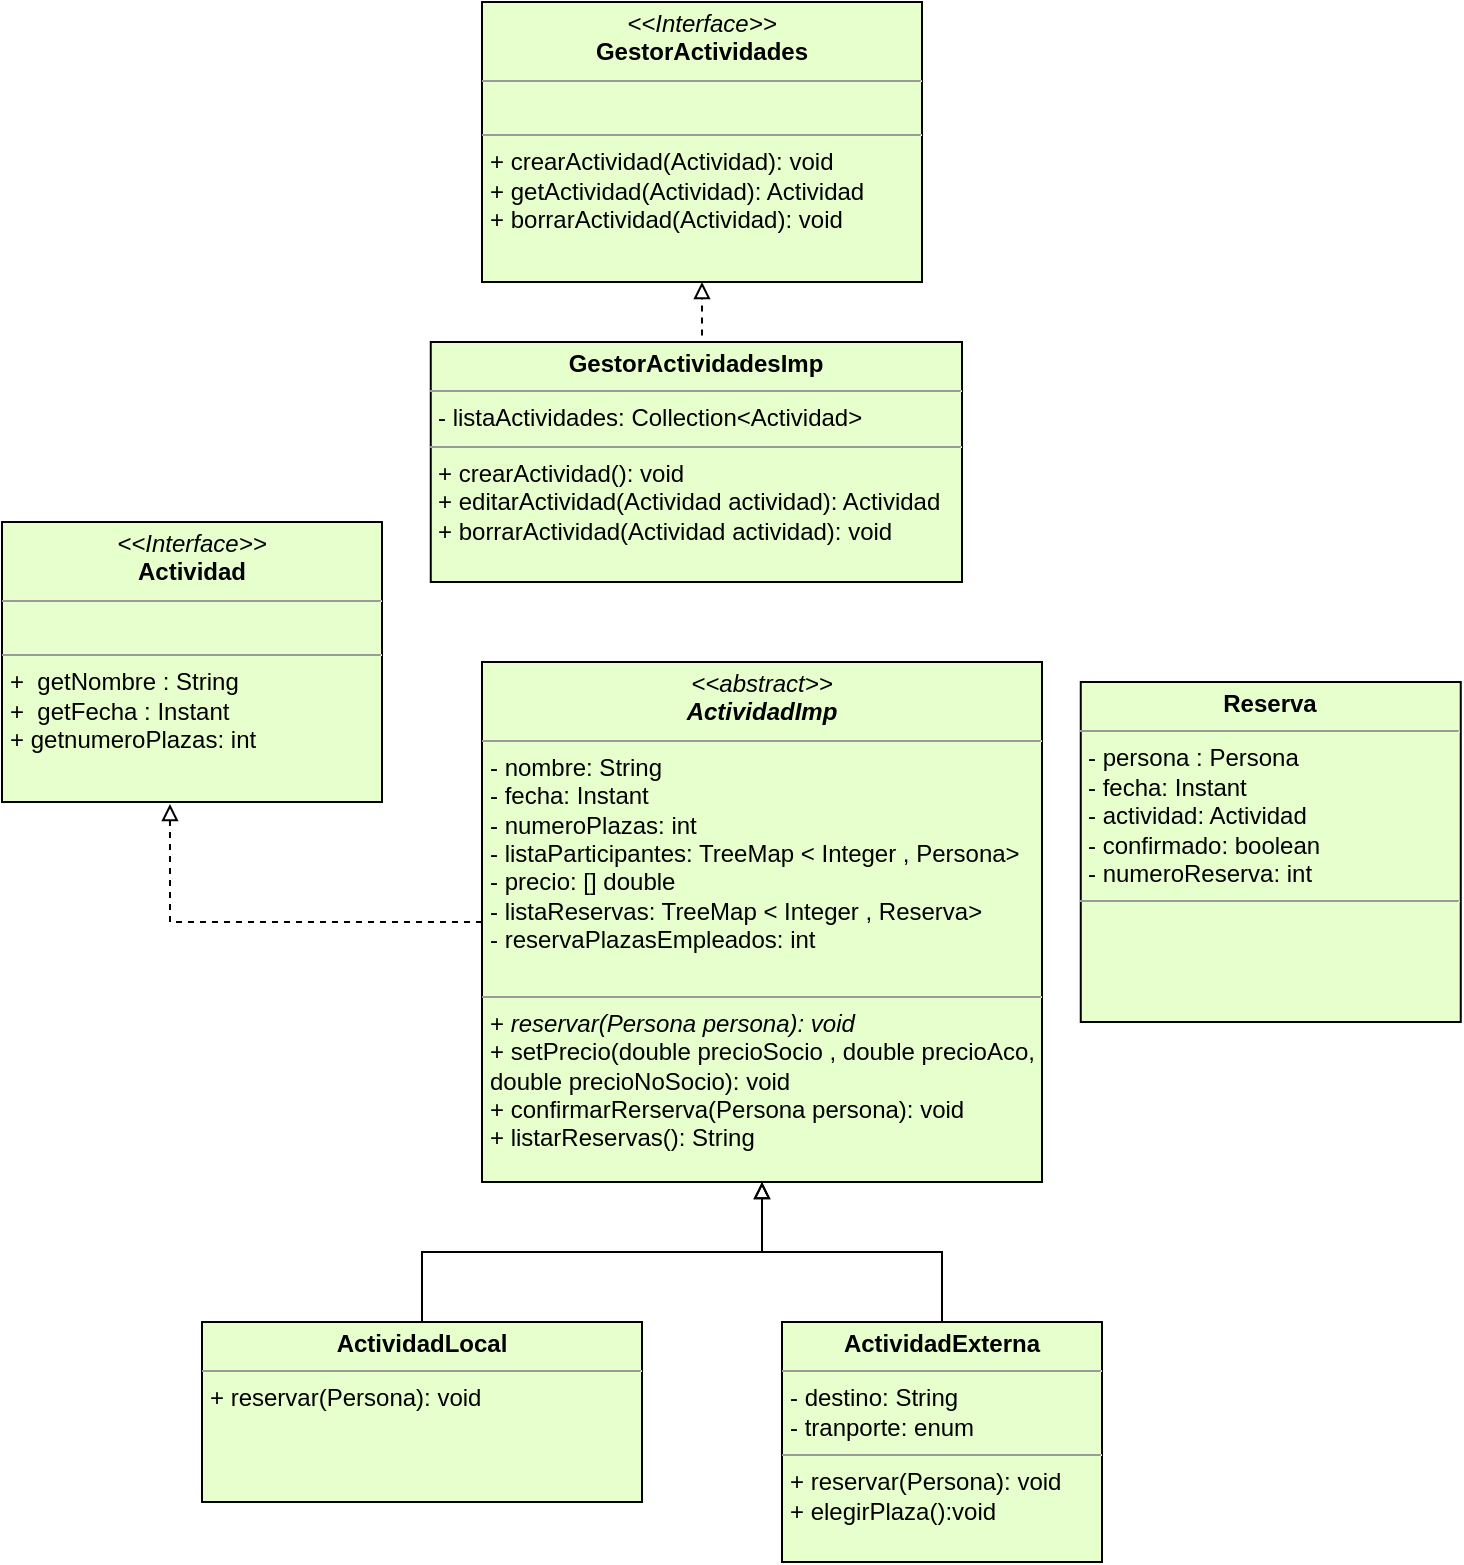 <mxfile version="12.5.3" type="device"><diagram id="C5RBs43oDa-KdzZeNtuy" name="Page-1"><mxGraphModel dx="721" dy="828" grid="1" gridSize="10" guides="1" tooltips="1" connect="1" arrows="1" fold="1" page="1" pageScale="1" pageWidth="827" pageHeight="1169" math="0" shadow="0"><root><mxCell id="WIyWlLk6GJQsqaUBKTNV-0"/><mxCell id="WIyWlLk6GJQsqaUBKTNV-1" parent="WIyWlLk6GJQsqaUBKTNV-0"/><mxCell id="4doZzjvoPaZHH4dw02dp-0" value="&lt;p style=&quot;margin: 0px ; margin-top: 4px ; text-align: center&quot;&gt;&lt;i&gt;&amp;lt;&amp;lt;Interface&amp;gt;&amp;gt;&lt;/i&gt;&lt;br&gt;&lt;b&gt;GestorActividades&lt;/b&gt;&lt;/p&gt;&lt;hr size=&quot;1&quot;&gt;&lt;p style=&quot;margin: 0px ; margin-left: 4px&quot;&gt;&lt;br&gt;&lt;/p&gt;&lt;hr size=&quot;1&quot;&gt;&lt;p style=&quot;margin: 0px ; margin-left: 4px&quot;&gt;+ crearActividad(Actividad): void&lt;/p&gt;&lt;p style=&quot;margin: 0px ; margin-left: 4px&quot;&gt;+ getActividad(Actividad): Actividad&lt;/p&gt;&lt;p style=&quot;margin: 0px ; margin-left: 4px&quot;&gt;+ borrarActividad(Actividad): void&lt;br&gt;&lt;/p&gt;" style="verticalAlign=top;align=left;overflow=fill;fontSize=12;fontFamily=Helvetica;html=1;fillColor=#E6FFCC;" parent="WIyWlLk6GJQsqaUBKTNV-1" vertex="1"><mxGeometry x="280" y="90" width="220" height="140" as="geometry"/></mxCell><mxCell id="4doZzjvoPaZHH4dw02dp-16" style="edgeStyle=orthogonalEdgeStyle;rounded=0;orthogonalLoop=1;jettySize=auto;html=1;exitX=0.5;exitY=0;exitDx=0;exitDy=0;entryX=0.5;entryY=1;entryDx=0;entryDy=0;dashed=1;endArrow=block;endFill=0;" parent="WIyWlLk6GJQsqaUBKTNV-1" source="4doZzjvoPaZHH4dw02dp-8" target="4doZzjvoPaZHH4dw02dp-0" edge="1"><mxGeometry relative="1" as="geometry"/></mxCell><mxCell id="4doZzjvoPaZHH4dw02dp-8" value="&lt;p style=&quot;margin: 0px ; margin-top: 4px ; text-align: center&quot;&gt;&lt;b&gt;GestorActividadesImp&lt;/b&gt;&lt;/p&gt;&lt;hr size=&quot;1&quot;&gt;&lt;p style=&quot;margin: 0px ; margin-left: 4px&quot;&gt;&lt;span&gt;- listaActividades: Collection&amp;lt;Actividad&amp;gt;&lt;/span&gt;&lt;br&gt;&lt;/p&gt;&lt;hr size=&quot;1&quot;&gt;&lt;p style=&quot;margin: 0px 0px 0px 4px&quot;&gt;+ crearActividad(): void&lt;/p&gt;&lt;p style=&quot;margin: 0px 0px 0px 4px&quot;&gt;+ editarActividad(Actividad actividad): Actividad&lt;/p&gt;&lt;p style=&quot;margin: 0px 0px 0px 4px&quot;&gt;+ borrarActividad(Actividad actividad): void&lt;/p&gt;" style="verticalAlign=top;align=left;overflow=fill;fontSize=12;fontFamily=Helvetica;html=1;fillColor=#E6FFCC;" parent="WIyWlLk6GJQsqaUBKTNV-1" vertex="1"><mxGeometry x="254.38" y="260" width="265.62" height="120" as="geometry"/></mxCell><mxCell id="4doZzjvoPaZHH4dw02dp-26" value="" style="edgeStyle=orthogonalEdgeStyle;rounded=0;orthogonalLoop=1;jettySize=auto;html=1;dashed=1;endArrow=block;endFill=0;entryX=0.442;entryY=1.007;entryDx=0;entryDy=0;entryPerimeter=0;" parent="WIyWlLk6GJQsqaUBKTNV-1" source="4doZzjvoPaZHH4dw02dp-10" target="4doZzjvoPaZHH4dw02dp-24" edge="1"><mxGeometry relative="1" as="geometry"><mxPoint x="200" y="510" as="targetPoint"/></mxGeometry></mxCell><mxCell id="4doZzjvoPaZHH4dw02dp-10" value="&lt;p style=&quot;margin: 0px ; margin-top: 4px ; text-align: center&quot;&gt;&lt;i&gt;&amp;lt;&amp;lt;abstract&amp;gt;&amp;gt;&lt;/i&gt;&lt;br&gt;&lt;b&gt;&lt;i&gt;ActividadImp&lt;/i&gt;&lt;/b&gt;&lt;/p&gt;&lt;hr size=&quot;1&quot;&gt;&lt;p style=&quot;margin: 0px ; margin-left: 4px&quot;&gt;- nombre: String&lt;br&gt;- fecha: Instant&lt;/p&gt;&lt;p style=&quot;margin: 0px ; margin-left: 4px&quot;&gt;- numeroPlazas: int&lt;/p&gt;&lt;p style=&quot;margin: 0px ; margin-left: 4px&quot;&gt;- listaParticipantes: TreeMap &amp;lt; Integer , Persona&amp;gt;&lt;br&gt;&lt;/p&gt;&lt;p style=&quot;margin: 0px ; margin-left: 4px&quot;&gt;- precio: [] double&lt;/p&gt;&lt;p style=&quot;margin: 0px ; margin-left: 4px&quot;&gt;- listaReservas: TreeMap &amp;lt; Integer , Reserva&amp;gt;&lt;/p&gt;&lt;p style=&quot;margin: 0px ; margin-left: 4px&quot;&gt;- reservaPlazasEmpleados: int&lt;/p&gt;&lt;p style=&quot;margin: 0px ; margin-left: 4px&quot;&gt;&lt;br&gt;&lt;/p&gt;&lt;hr size=&quot;1&quot;&gt;&lt;p style=&quot;margin: 0px ; margin-left: 4px&quot;&gt;+ &lt;i&gt;reservar(Persona persona): void&lt;/i&gt;&lt;/p&gt;&lt;p style=&quot;margin: 0px ; margin-left: 4px&quot;&gt;+ setPrecio(double precioSocio , double precioAco,&lt;/p&gt;&lt;p style=&quot;margin: 0px ; margin-left: 4px&quot;&gt;double precioNoSocio): void&lt;/p&gt;&lt;p style=&quot;margin: 0px ; margin-left: 4px&quot;&gt;+ confirmarRerserva(Persona persona): void&lt;/p&gt;&lt;p style=&quot;margin: 0px ; margin-left: 4px&quot;&gt;+ listarReservas(): String&lt;/p&gt;&lt;p style=&quot;margin: 0px ; margin-left: 4px&quot;&gt;&lt;br&gt;&lt;/p&gt;&lt;p style=&quot;margin: 0px ; margin-left: 4px&quot;&gt;&lt;br&gt;&lt;/p&gt;" style="verticalAlign=top;align=left;overflow=fill;fontSize=12;fontFamily=Helvetica;html=1;fillColor=#E6FFCC;" parent="WIyWlLk6GJQsqaUBKTNV-1" vertex="1"><mxGeometry x="280" y="420" width="280" height="260" as="geometry"/></mxCell><mxCell id="4doZzjvoPaZHH4dw02dp-18" style="edgeStyle=orthogonalEdgeStyle;rounded=0;orthogonalLoop=1;jettySize=auto;html=1;exitX=0.5;exitY=0;exitDx=0;exitDy=0;endArrow=block;endFill=0;" parent="WIyWlLk6GJQsqaUBKTNV-1" source="4doZzjvoPaZHH4dw02dp-13" target="4doZzjvoPaZHH4dw02dp-10" edge="1"><mxGeometry relative="1" as="geometry"/></mxCell><mxCell id="4doZzjvoPaZHH4dw02dp-13" value="&lt;p style=&quot;margin: 0px ; margin-top: 4px ; text-align: center&quot;&gt;&lt;b&gt;ActividadLocal&lt;/b&gt;&lt;/p&gt;&lt;hr size=&quot;1&quot;&gt;&lt;p style=&quot;margin: 0px ; margin-left: 4px&quot;&gt;&lt;/p&gt;&lt;p style=&quot;margin: 0px ; margin-left: 4px&quot;&gt;+ reservar(Persona): void&lt;/p&gt;" style="verticalAlign=top;align=left;overflow=fill;fontSize=12;fontFamily=Helvetica;html=1;fillColor=#E6FFCC;" parent="WIyWlLk6GJQsqaUBKTNV-1" vertex="1"><mxGeometry x="140" y="750" width="220" height="90" as="geometry"/></mxCell><mxCell id="4doZzjvoPaZHH4dw02dp-19" style="edgeStyle=orthogonalEdgeStyle;rounded=0;orthogonalLoop=1;jettySize=auto;html=1;exitX=0.5;exitY=0;exitDx=0;exitDy=0;entryX=0.5;entryY=1;entryDx=0;entryDy=0;endArrow=block;endFill=0;" parent="WIyWlLk6GJQsqaUBKTNV-1" source="4doZzjvoPaZHH4dw02dp-14" target="4doZzjvoPaZHH4dw02dp-10" edge="1"><mxGeometry relative="1" as="geometry"/></mxCell><mxCell id="4doZzjvoPaZHH4dw02dp-14" value="&lt;p style=&quot;margin: 0px ; margin-top: 4px ; text-align: center&quot;&gt;&lt;b&gt;ActividadExterna&lt;/b&gt;&lt;/p&gt;&lt;hr size=&quot;1&quot;&gt;&lt;p style=&quot;margin: 0px ; margin-left: 4px&quot;&gt;&lt;span&gt;- destino: String&lt;/span&gt;&lt;br&gt;&lt;/p&gt;&lt;p style=&quot;margin: 0px ; margin-left: 4px&quot;&gt;- tranporte: enum&amp;nbsp;&lt;/p&gt;&lt;hr size=&quot;1&quot;&gt;&lt;p style=&quot;margin: 0px ; margin-left: 4px&quot;&gt;+ reservar(Persona): void&lt;/p&gt;&lt;p style=&quot;margin: 0px ; margin-left: 4px&quot;&gt;+ elegirPlaza():void&lt;/p&gt;" style="verticalAlign=top;align=left;overflow=fill;fontSize=12;fontFamily=Helvetica;html=1;fillColor=#E6FFCC;" parent="WIyWlLk6GJQsqaUBKTNV-1" vertex="1"><mxGeometry x="430" y="750" width="160" height="120" as="geometry"/></mxCell><mxCell id="4doZzjvoPaZHH4dw02dp-24" value="&lt;p style=&quot;margin: 0px ; margin-top: 4px ; text-align: center&quot;&gt;&lt;i&gt;&amp;lt;&amp;lt;Interface&amp;gt;&amp;gt;&lt;/i&gt;&lt;br&gt;&lt;b&gt;Actividad&lt;/b&gt;&lt;/p&gt;&lt;hr size=&quot;1&quot;&gt;&lt;p style=&quot;margin: 0px ; margin-left: 4px&quot;&gt;&lt;br&gt;&lt;/p&gt;&lt;hr size=&quot;1&quot;&gt;&lt;p style=&quot;margin: 0px ; margin-left: 4px&quot;&gt;+&amp;nbsp; getNombre : String&lt;br&gt;+&amp;nbsp; getFecha : Instant&lt;/p&gt;&lt;p style=&quot;margin: 0px ; margin-left: 4px&quot;&gt;+ getnumeroPlazas: int&lt;/p&gt;" style="verticalAlign=top;align=left;overflow=fill;fontSize=12;fontFamily=Helvetica;html=1;fillColor=#E6FFCC;" parent="WIyWlLk6GJQsqaUBKTNV-1" vertex="1"><mxGeometry x="40" y="350" width="190" height="140" as="geometry"/></mxCell><mxCell id="4doZzjvoPaZHH4dw02dp-29" value="&lt;p style=&quot;margin: 0px ; margin-top: 4px ; text-align: center&quot;&gt;&lt;b&gt;Reserva&lt;/b&gt;&lt;/p&gt;&lt;hr size=&quot;1&quot;&gt;&lt;p style=&quot;margin: 0px ; margin-left: 4px&quot;&gt;&lt;span&gt;- persona : Persona&amp;nbsp;&lt;/span&gt;&lt;br&gt;&lt;/p&gt;&lt;p style=&quot;margin: 0px ; margin-left: 4px&quot;&gt;- fecha: Instant&lt;/p&gt;&lt;p style=&quot;margin: 0px ; margin-left: 4px&quot;&gt;- actividad: Actividad&lt;/p&gt;&lt;p style=&quot;margin: 0px ; margin-left: 4px&quot;&gt;- confirmado: boolean&lt;/p&gt;&lt;p style=&quot;margin: 0px ; margin-left: 4px&quot;&gt;- numeroReserva: int&lt;/p&gt;&lt;hr size=&quot;1&quot;&gt;&lt;p style=&quot;margin: 0px ; margin-left: 4px&quot;&gt;&lt;br&gt;&lt;br&gt;&lt;/p&gt;" style="verticalAlign=top;align=left;overflow=fill;fontSize=12;fontFamily=Helvetica;html=1;fillColor=#E6FFCC;" parent="WIyWlLk6GJQsqaUBKTNV-1" vertex="1"><mxGeometry x="579.38" y="430" width="190" height="170" as="geometry"/></mxCell></root></mxGraphModel></diagram></mxfile>